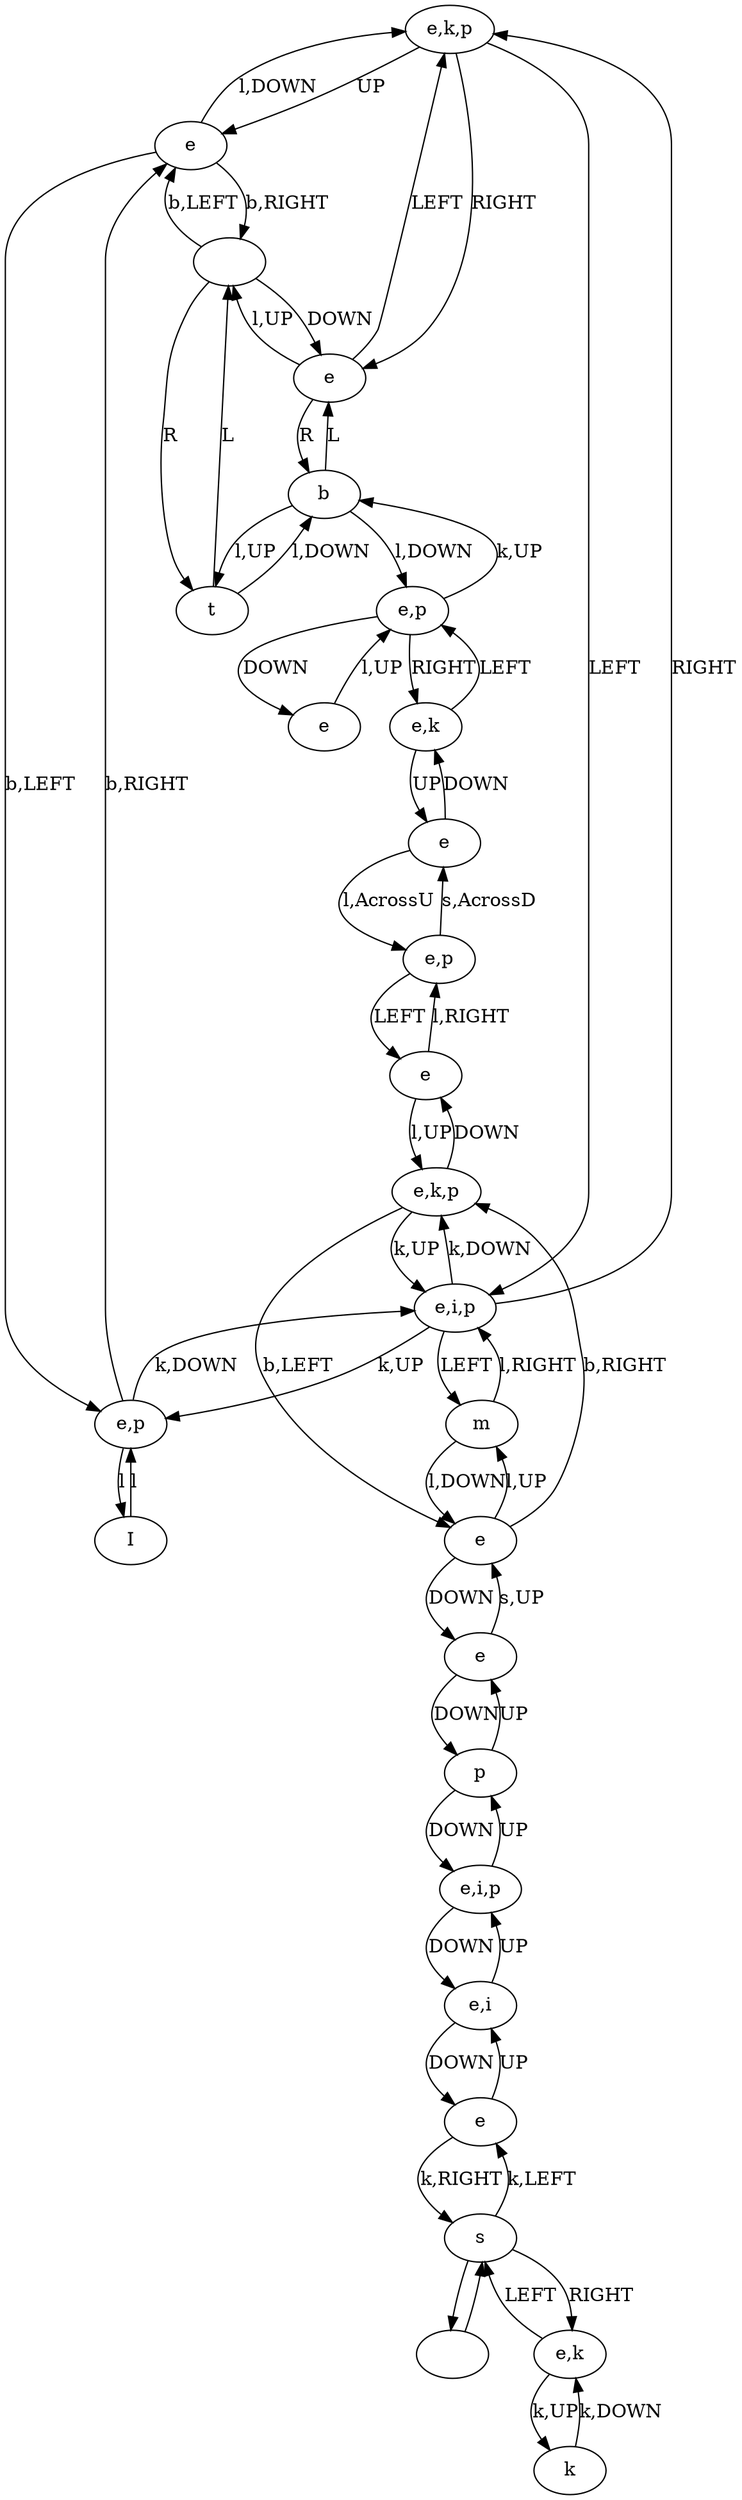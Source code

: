 digraph {
0 [label="e,k,p"]
1 [label="e"]
2 [label="e,i,p"]
3 [label="e,p"]
4 [label="b"]
5 [label="t"]
6 [label="e"]
7 [label=""]
8 [label="e,p"]
9 [label="m"]
10 [label="s"]
11 [label=""]
12 [label="k"]
13 [label="e,k"]
14 [label="e,i"]
15 [label="e"]
16 [label="p"]
17 [label="e,i,p"]
18 [label="e"]
19 [label="e"]
20 [label="e,k,p"]
21 [label="e"]
22 [label="e,p"]
23 [label="e"]
24 [label="e"]
25 [label="e,k"]
26 [label="I"]
11 -> 10 [label=""]
10 -> 11 [label=""]
15 -> 14 [label="UP"]
14 -> 15 [label="DOWN"]
14 -> 17 [label="UP"]
17 -> 14 [label="DOWN"]
22 -> 25 [label="RIGHT"]
25 -> 22 [label="LEFT"]
25 -> 24 [label="UP"]
24 -> 25 [label="DOWN"]
0 -> 2 [label="LEFT"]
2 -> 0 [label="RIGHT"]
0 -> 6 [label="RIGHT"]
6 -> 0 [label="LEFT"]
8 -> 24 [label="s,AcrossD"]
24 -> 8 [label="l,AcrossU"]
6 -> 7 [label="l,UP"]
7 -> 6 [label="DOWN"]
6 -> 4 [label="R"]
4 -> 6 [label="L"]
4 -> 5 [label="l,UP"]
5 -> 4 [label="l,DOWN"]
7 -> 5 [label="R"]
5 -> 7 [label="L"]
21 -> 8 [label="l,RIGHT"]
8 -> 21 [label="LEFT"]
9 -> 18 [label="l,DOWN"]
18 -> 9 [label="l,UP"]
9 -> 2 [label="l,RIGHT"]
2 -> 9 [label="LEFT"]
21 -> 20 [label="l,UP"]
20 -> 21 [label="DOWN"]
17 -> 16 [label="UP"]
16 -> 17 [label="DOWN"]
10 -> 13 [label="RIGHT"]
13 -> 10 [label="LEFT"]
1 -> 0 [label="l,DOWN"]
0 -> 1 [label="UP"]
10 -> 15 [label="k,LEFT"]
15 -> 10 [label="k,RIGHT"]
13 -> 12 [label="k,UP"]
12 -> 13 [label="k,DOWN"]
3 -> 2 [label="k,DOWN"]
2 -> 3 [label="k,UP"]
3 -> 26 [label="l"]
26 -> 3 [label="l"]
3 -> 1 [label="b,RIGHT"]
1 -> 3 [label="b,LEFT"]
1 -> 7 [label="b,RIGHT"]
7 -> 1 [label="b,LEFT"]
20 -> 18 [label="b,LEFT"]
18 -> 20 [label="b,RIGHT"]
22 -> 4 [label="k,UP"]
4 -> 22 [label="l,DOWN"]
19 -> 16 [label="DOWN"]
16 -> 19 [label="UP"]
19 -> 18 [label="s,UP"]
18 -> 19 [label="DOWN"]
2 -> 20 [label="k,DOWN"]
20 -> 2 [label="k,UP"]
22 -> 23 [label="DOWN"]
23 -> 22 [label="l,UP"]
}
